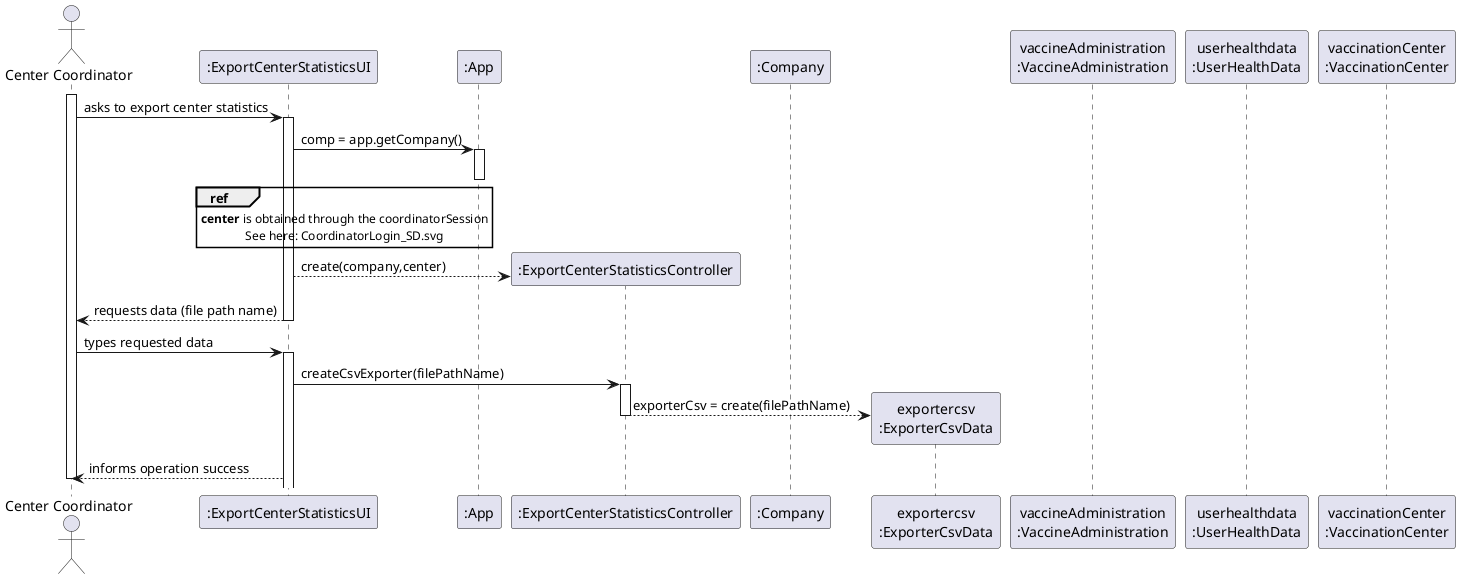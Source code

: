 @startuml US15_SD

actor "Center Coordinator" as COORDINATOR

participant ":ExportCenterStatisticsUI" as UI
participant ":App" as APP
participant ":ExportCenterStatisticsController" as CTRL
participant ":Company" as COMP
participant "exportercsv\n:ExporterCsvData" as EXPORTER
participant "vaccineAdministration\n:VaccineAdministration" as VACADMIN
participant "userhealthdata\n:UserHealthData" as USERDATA
participant "vaccinationCenter\n:VaccinationCenter" as CENTER


activate COORDINATOR
COORDINATOR -> UI : asks to export center statistics
activate UI

UI -> APP : comp = app.getCompany()
activate APP
deactivate APP

ref over UI 
**center** is obtained through the coordinatorSession
See here: CoordinatorLogin_SD.svg
end ref
UI --> CTRL** : create(company,center)

UI --> COORDINATOR : requests data (file path name)
deactivate UI

COORDINATOR -> UI : types requested data
activate UI

UI -> CTRL : createCsvExporter(filePathName)
activate CTRL

CTRL --> EXPORTER** : exporterCsv = create(filePathName)
deactivate CTRL

UI --> COORDINATOR : informs operation success

deactivate COORDINATOR 

@enduml